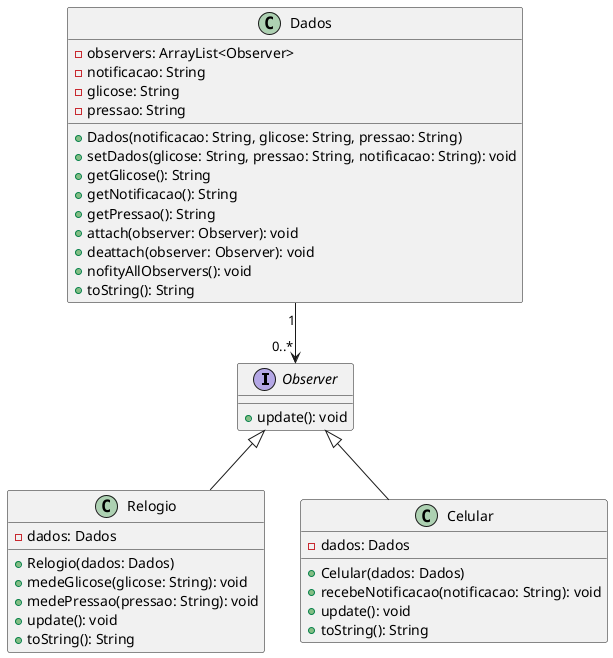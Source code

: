 @startuml DiagramaDeClasses

interface Observer {
    + update(): void
}

class Relogio {
    - dados: Dados
    + Relogio(dados: Dados)
    + medeGlicose(glicose: String): void
    + medePressao(pressao: String): void
    + update(): void
    + toString(): String
}

class Celular {
    - dados: Dados
    + Celular(dados: Dados)
    + recebeNotificacao(notificacao: String): void
    + update(): void
    + toString(): String
}

class Dados {
    - observers: ArrayList<Observer>
    - notificacao: String
    - glicose: String
    - pressao: String
    + Dados(notificacao: String, glicose: String, pressao: String)
    + setDados(glicose: String, pressao: String, notificacao: String): void
    + getGlicose(): String
    + getNotificacao(): String
    + getPressao(): String
    + attach(observer: Observer): void
    + deattach(observer: Observer): void
    + nofityAllObservers(): void
    + toString(): String
}

Relogio -up-|> Observer
Celular -up-|> Observer
Dados "1" --> "0..*" Observer


@enduml